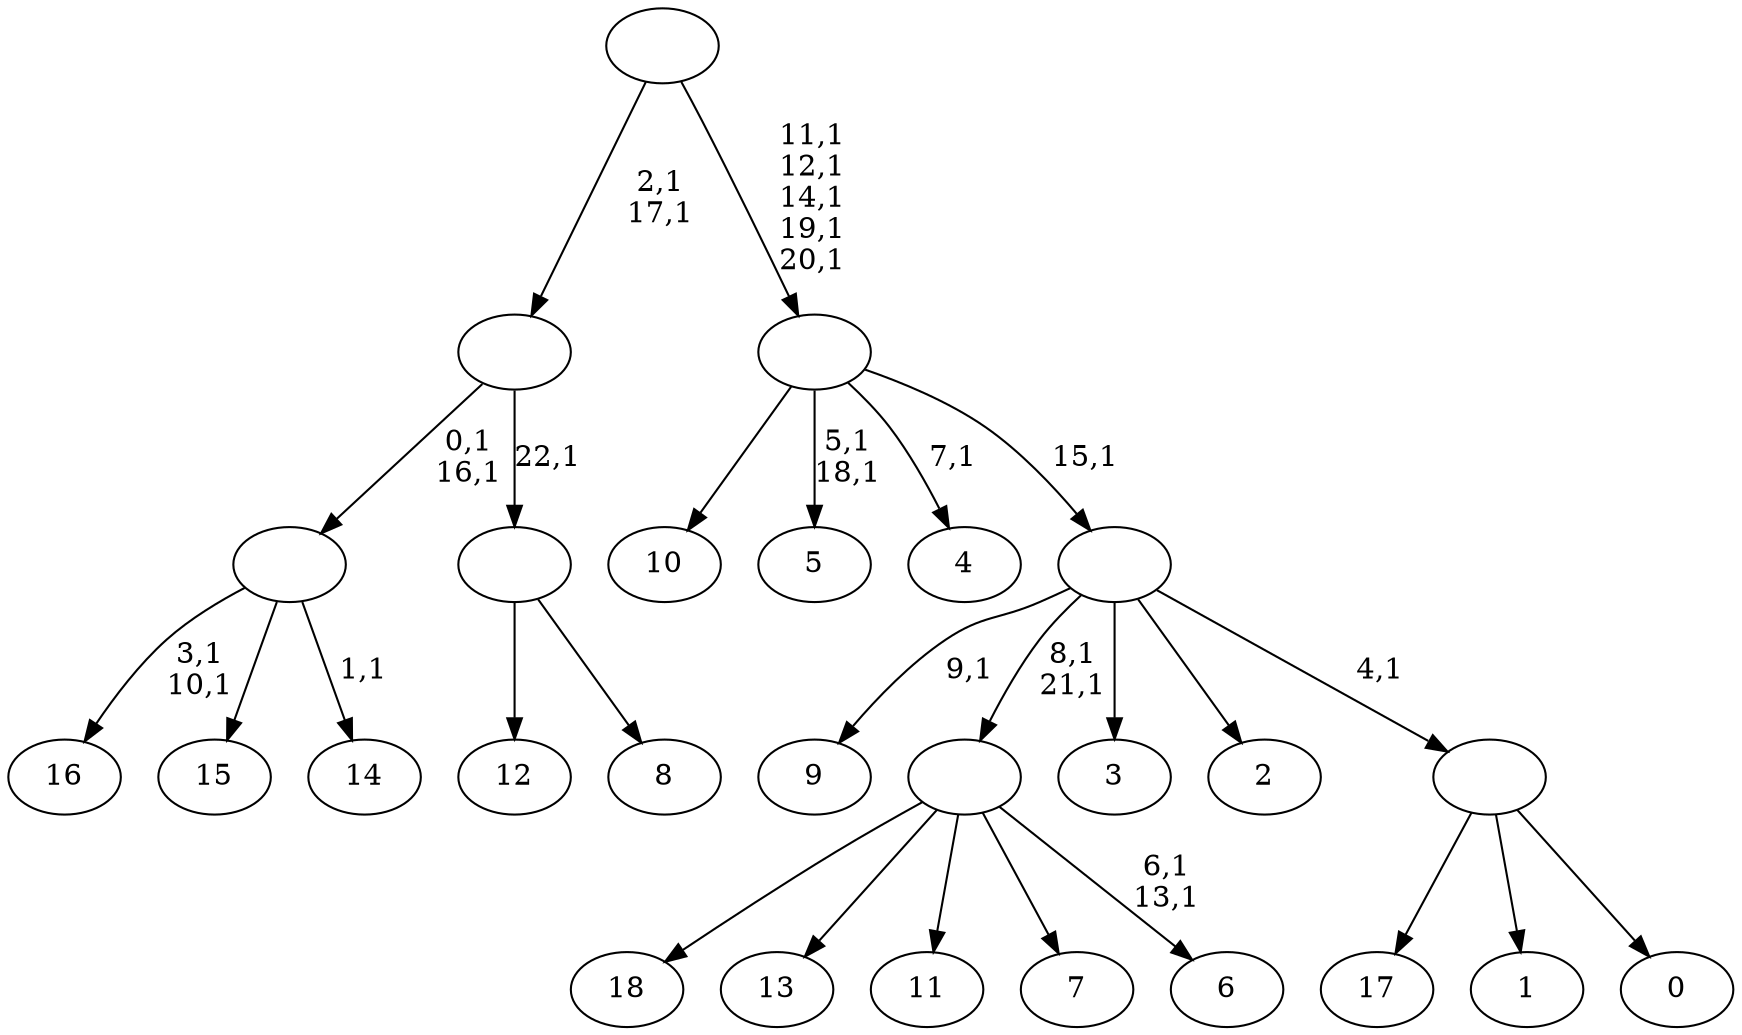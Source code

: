 digraph T {
	42 [label="18"]
	41 [label="17"]
	40 [label="16"]
	37 [label="15"]
	36 [label="14"]
	34 [label=""]
	32 [label="13"]
	31 [label="12"]
	30 [label="11"]
	29 [label="10"]
	28 [label="9"]
	26 [label="8"]
	25 [label=""]
	24 [label=""]
	22 [label="7"]
	21 [label="6"]
	18 [label=""]
	16 [label="5"]
	13 [label="4"]
	11 [label="3"]
	10 [label="2"]
	9 [label="1"]
	8 [label="0"]
	7 [label=""]
	6 [label=""]
	5 [label=""]
	0 [label=""]
	34 -> 36 [label="1,1"]
	34 -> 40 [label="3,1\n10,1"]
	34 -> 37 [label=""]
	25 -> 31 [label=""]
	25 -> 26 [label=""]
	24 -> 34 [label="0,1\n16,1"]
	24 -> 25 [label="22,1"]
	18 -> 21 [label="6,1\n13,1"]
	18 -> 42 [label=""]
	18 -> 32 [label=""]
	18 -> 30 [label=""]
	18 -> 22 [label=""]
	7 -> 41 [label=""]
	7 -> 9 [label=""]
	7 -> 8 [label=""]
	6 -> 18 [label="8,1\n21,1"]
	6 -> 28 [label="9,1"]
	6 -> 11 [label=""]
	6 -> 10 [label=""]
	6 -> 7 [label="4,1"]
	5 -> 13 [label="7,1"]
	5 -> 16 [label="5,1\n18,1"]
	5 -> 29 [label=""]
	5 -> 6 [label="15,1"]
	0 -> 5 [label="11,1\n12,1\n14,1\n19,1\n20,1"]
	0 -> 24 [label="2,1\n17,1"]
}
